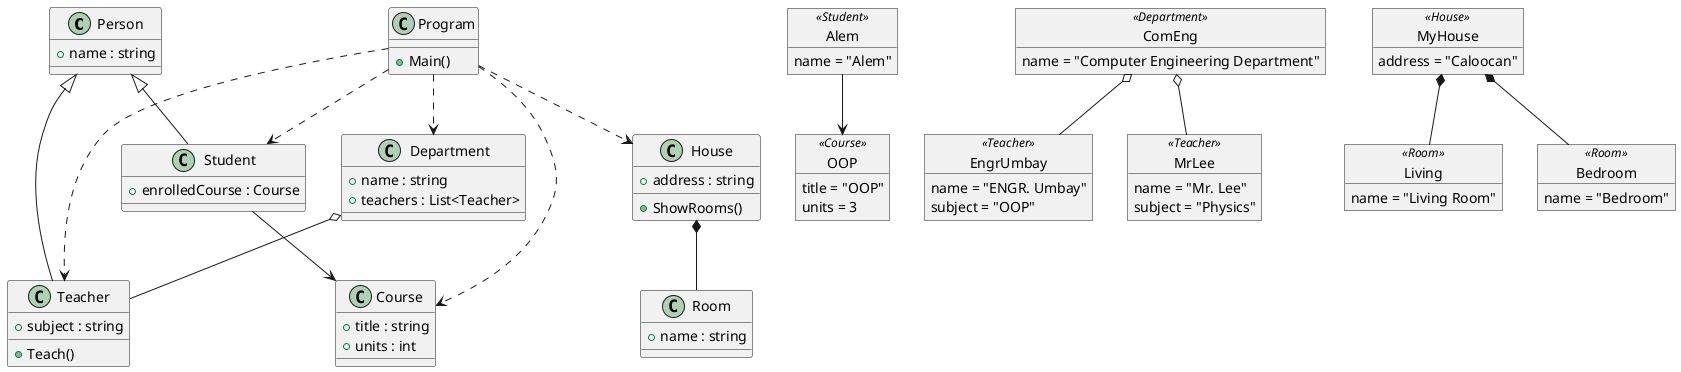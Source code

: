 @startuml
class Person {
  + name : string
}
class Student {
  + enrolledCourse : Course
}
class Teacher {
  + subject : string
  + Teach()
}
class Course {
  + title : string
  + units : int
}
class Department {
  + name : string
  + teachers : List<Teacher>
}
class Room {
  + name : string
}
class House {
  + address : string
  + ShowRooms()
}
class Program {
  + Main()
}
Person <|-- Student
Person <|-- Teacher
Student --> Course
Department o-- Teacher
House *-- Room
Program ..> Student
Program ..> Course
Program ..> Teacher
Program ..> Department
Program ..> House
object Alem <<Student>> {
  name = "Alem"
}
object OOP <<Course>> {
  title = "OOP"
  units = 3
}
object EngrUmbay <<Teacher>> {
  name = "ENGR. Umbay"
  subject = "OOP"
}
object MrLee <<Teacher>> {
  name = "Mr. Lee"
  subject = "Physics"
}
object ComEng <<Department>> {
  name = "Computer Engineering Department"
}
object MyHouse <<House>> {
  address = "Caloocan"
}
object Living <<Room>> {
  name = "Living Room"
}
object Bedroom <<Room>> {
  name = "Bedroom"
}
Alem --> OOP
ComEng o-- EngrUmbay
ComEng o-- MrLee
MyHouse *-- Living
MyHouse *-- Bedroom
@enduml
